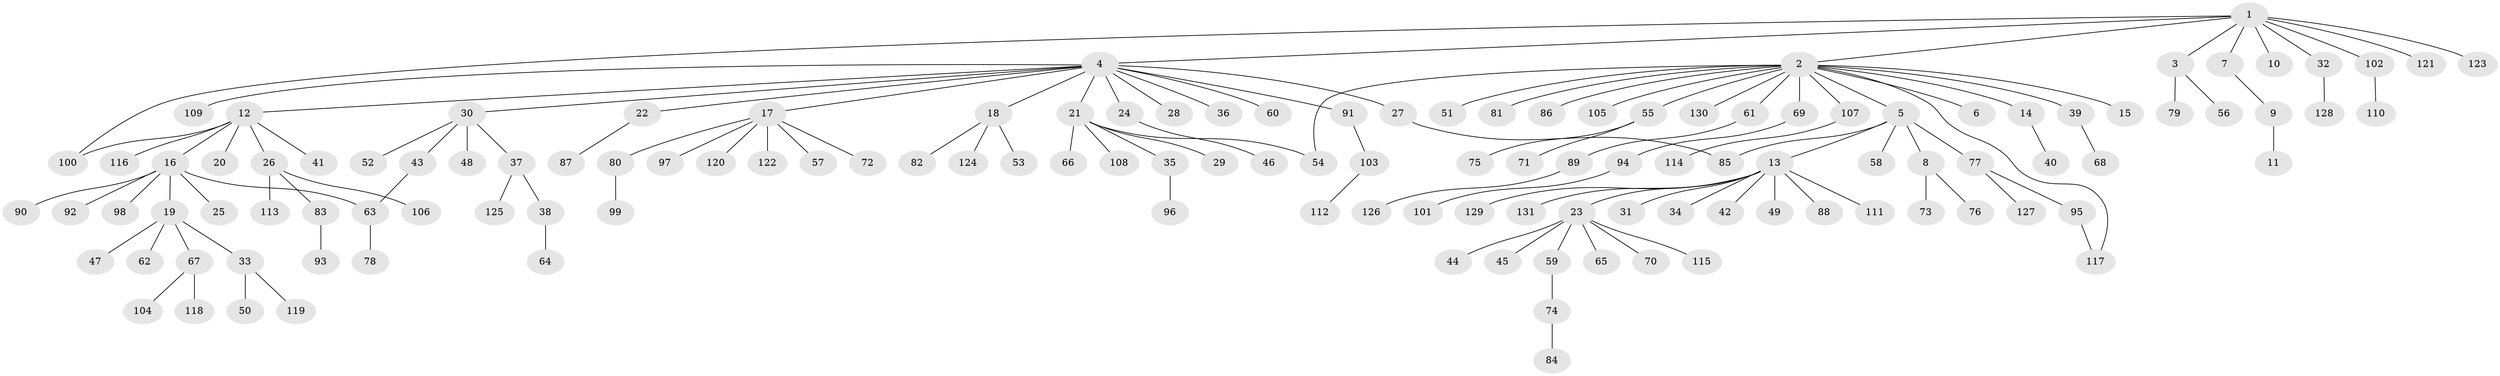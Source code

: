 // Generated by graph-tools (version 1.1) at 2025/01/03/09/25 03:01:38]
// undirected, 131 vertices, 135 edges
graph export_dot {
graph [start="1"]
  node [color=gray90,style=filled];
  1;
  2;
  3;
  4;
  5;
  6;
  7;
  8;
  9;
  10;
  11;
  12;
  13;
  14;
  15;
  16;
  17;
  18;
  19;
  20;
  21;
  22;
  23;
  24;
  25;
  26;
  27;
  28;
  29;
  30;
  31;
  32;
  33;
  34;
  35;
  36;
  37;
  38;
  39;
  40;
  41;
  42;
  43;
  44;
  45;
  46;
  47;
  48;
  49;
  50;
  51;
  52;
  53;
  54;
  55;
  56;
  57;
  58;
  59;
  60;
  61;
  62;
  63;
  64;
  65;
  66;
  67;
  68;
  69;
  70;
  71;
  72;
  73;
  74;
  75;
  76;
  77;
  78;
  79;
  80;
  81;
  82;
  83;
  84;
  85;
  86;
  87;
  88;
  89;
  90;
  91;
  92;
  93;
  94;
  95;
  96;
  97;
  98;
  99;
  100;
  101;
  102;
  103;
  104;
  105;
  106;
  107;
  108;
  109;
  110;
  111;
  112;
  113;
  114;
  115;
  116;
  117;
  118;
  119;
  120;
  121;
  122;
  123;
  124;
  125;
  126;
  127;
  128;
  129;
  130;
  131;
  1 -- 2;
  1 -- 3;
  1 -- 4;
  1 -- 7;
  1 -- 10;
  1 -- 32;
  1 -- 100;
  1 -- 102;
  1 -- 121;
  1 -- 123;
  2 -- 5;
  2 -- 6;
  2 -- 14;
  2 -- 15;
  2 -- 39;
  2 -- 51;
  2 -- 54;
  2 -- 55;
  2 -- 61;
  2 -- 69;
  2 -- 81;
  2 -- 86;
  2 -- 105;
  2 -- 107;
  2 -- 117;
  2 -- 130;
  3 -- 56;
  3 -- 79;
  4 -- 12;
  4 -- 17;
  4 -- 18;
  4 -- 21;
  4 -- 22;
  4 -- 24;
  4 -- 27;
  4 -- 28;
  4 -- 30;
  4 -- 36;
  4 -- 60;
  4 -- 91;
  4 -- 109;
  5 -- 8;
  5 -- 13;
  5 -- 58;
  5 -- 77;
  5 -- 85;
  7 -- 9;
  8 -- 73;
  8 -- 76;
  9 -- 11;
  12 -- 16;
  12 -- 20;
  12 -- 26;
  12 -- 41;
  12 -- 100;
  12 -- 116;
  13 -- 23;
  13 -- 31;
  13 -- 34;
  13 -- 42;
  13 -- 49;
  13 -- 88;
  13 -- 111;
  13 -- 129;
  13 -- 131;
  14 -- 40;
  16 -- 19;
  16 -- 25;
  16 -- 63;
  16 -- 90;
  16 -- 92;
  16 -- 98;
  17 -- 57;
  17 -- 72;
  17 -- 80;
  17 -- 97;
  17 -- 120;
  17 -- 122;
  18 -- 53;
  18 -- 82;
  18 -- 124;
  19 -- 33;
  19 -- 47;
  19 -- 62;
  19 -- 67;
  21 -- 29;
  21 -- 35;
  21 -- 54;
  21 -- 66;
  21 -- 108;
  22 -- 87;
  23 -- 44;
  23 -- 45;
  23 -- 59;
  23 -- 65;
  23 -- 70;
  23 -- 115;
  24 -- 46;
  26 -- 83;
  26 -- 106;
  26 -- 113;
  27 -- 85;
  30 -- 37;
  30 -- 43;
  30 -- 48;
  30 -- 52;
  32 -- 128;
  33 -- 50;
  33 -- 119;
  35 -- 96;
  37 -- 38;
  37 -- 125;
  38 -- 64;
  39 -- 68;
  43 -- 63;
  55 -- 71;
  55 -- 75;
  59 -- 74;
  61 -- 89;
  63 -- 78;
  67 -- 104;
  67 -- 118;
  69 -- 94;
  74 -- 84;
  77 -- 95;
  77 -- 127;
  80 -- 99;
  83 -- 93;
  89 -- 126;
  91 -- 103;
  94 -- 101;
  95 -- 117;
  102 -- 110;
  103 -- 112;
  107 -- 114;
}

